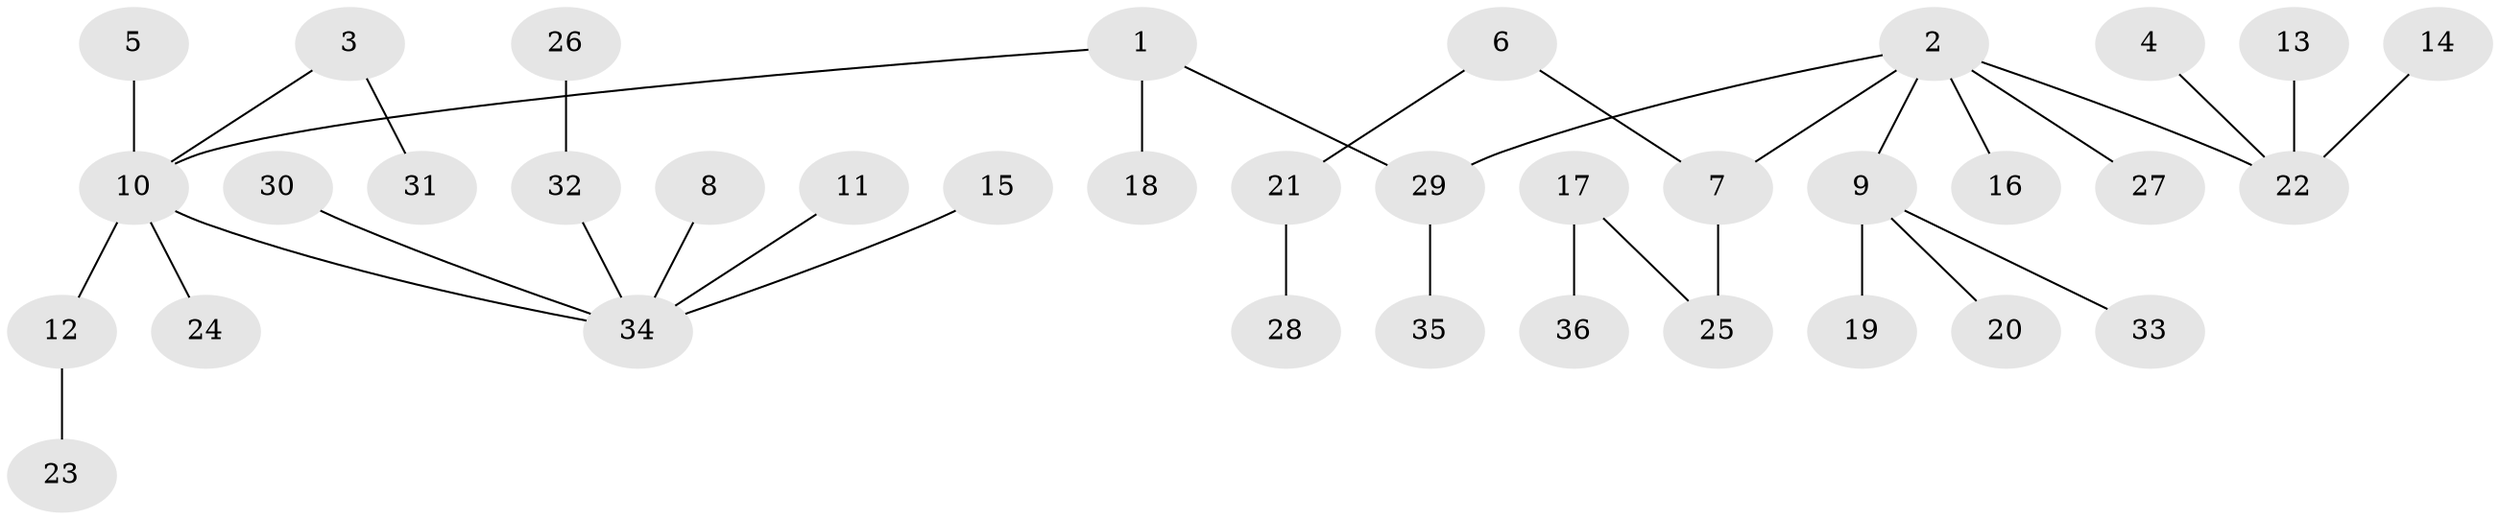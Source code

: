 // original degree distribution, {4: 0.05555555555555555, 3: 0.1111111111111111, 7: 0.027777777777777776, 2: 0.3472222222222222, 1: 0.4444444444444444, 6: 0.013888888888888888}
// Generated by graph-tools (version 1.1) at 2025/02/03/09/25 03:02:25]
// undirected, 36 vertices, 35 edges
graph export_dot {
graph [start="1"]
  node [color=gray90,style=filled];
  1;
  2;
  3;
  4;
  5;
  6;
  7;
  8;
  9;
  10;
  11;
  12;
  13;
  14;
  15;
  16;
  17;
  18;
  19;
  20;
  21;
  22;
  23;
  24;
  25;
  26;
  27;
  28;
  29;
  30;
  31;
  32;
  33;
  34;
  35;
  36;
  1 -- 10 [weight=1.0];
  1 -- 18 [weight=1.0];
  1 -- 29 [weight=1.0];
  2 -- 7 [weight=1.0];
  2 -- 9 [weight=1.0];
  2 -- 16 [weight=1.0];
  2 -- 22 [weight=1.0];
  2 -- 27 [weight=1.0];
  2 -- 29 [weight=1.0];
  3 -- 10 [weight=1.0];
  3 -- 31 [weight=1.0];
  4 -- 22 [weight=1.0];
  5 -- 10 [weight=1.0];
  6 -- 7 [weight=1.0];
  6 -- 21 [weight=1.0];
  7 -- 25 [weight=1.0];
  8 -- 34 [weight=1.0];
  9 -- 19 [weight=1.0];
  9 -- 20 [weight=1.0];
  9 -- 33 [weight=1.0];
  10 -- 12 [weight=1.0];
  10 -- 24 [weight=1.0];
  10 -- 34 [weight=1.0];
  11 -- 34 [weight=1.0];
  12 -- 23 [weight=1.0];
  13 -- 22 [weight=1.0];
  14 -- 22 [weight=1.0];
  15 -- 34 [weight=1.0];
  17 -- 25 [weight=1.0];
  17 -- 36 [weight=1.0];
  21 -- 28 [weight=1.0];
  26 -- 32 [weight=1.0];
  29 -- 35 [weight=1.0];
  30 -- 34 [weight=1.0];
  32 -- 34 [weight=1.0];
}
